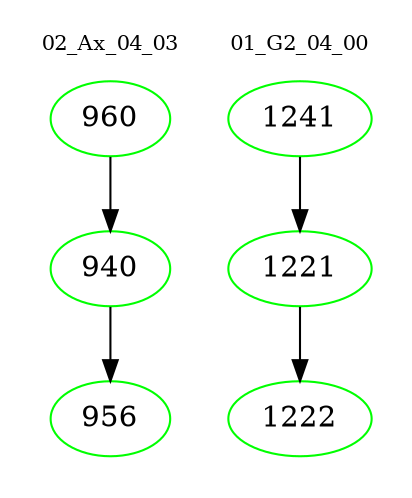 digraph{
subgraph cluster_0 {
color = white
label = "02_Ax_04_03";
fontsize=10;
T0_960 [label="960", color="green"]
T0_960 -> T0_940 [color="black"]
T0_940 [label="940", color="green"]
T0_940 -> T0_956 [color="black"]
T0_956 [label="956", color="green"]
}
subgraph cluster_1 {
color = white
label = "01_G2_04_00";
fontsize=10;
T1_1241 [label="1241", color="green"]
T1_1241 -> T1_1221 [color="black"]
T1_1221 [label="1221", color="green"]
T1_1221 -> T1_1222 [color="black"]
T1_1222 [label="1222", color="green"]
}
}
